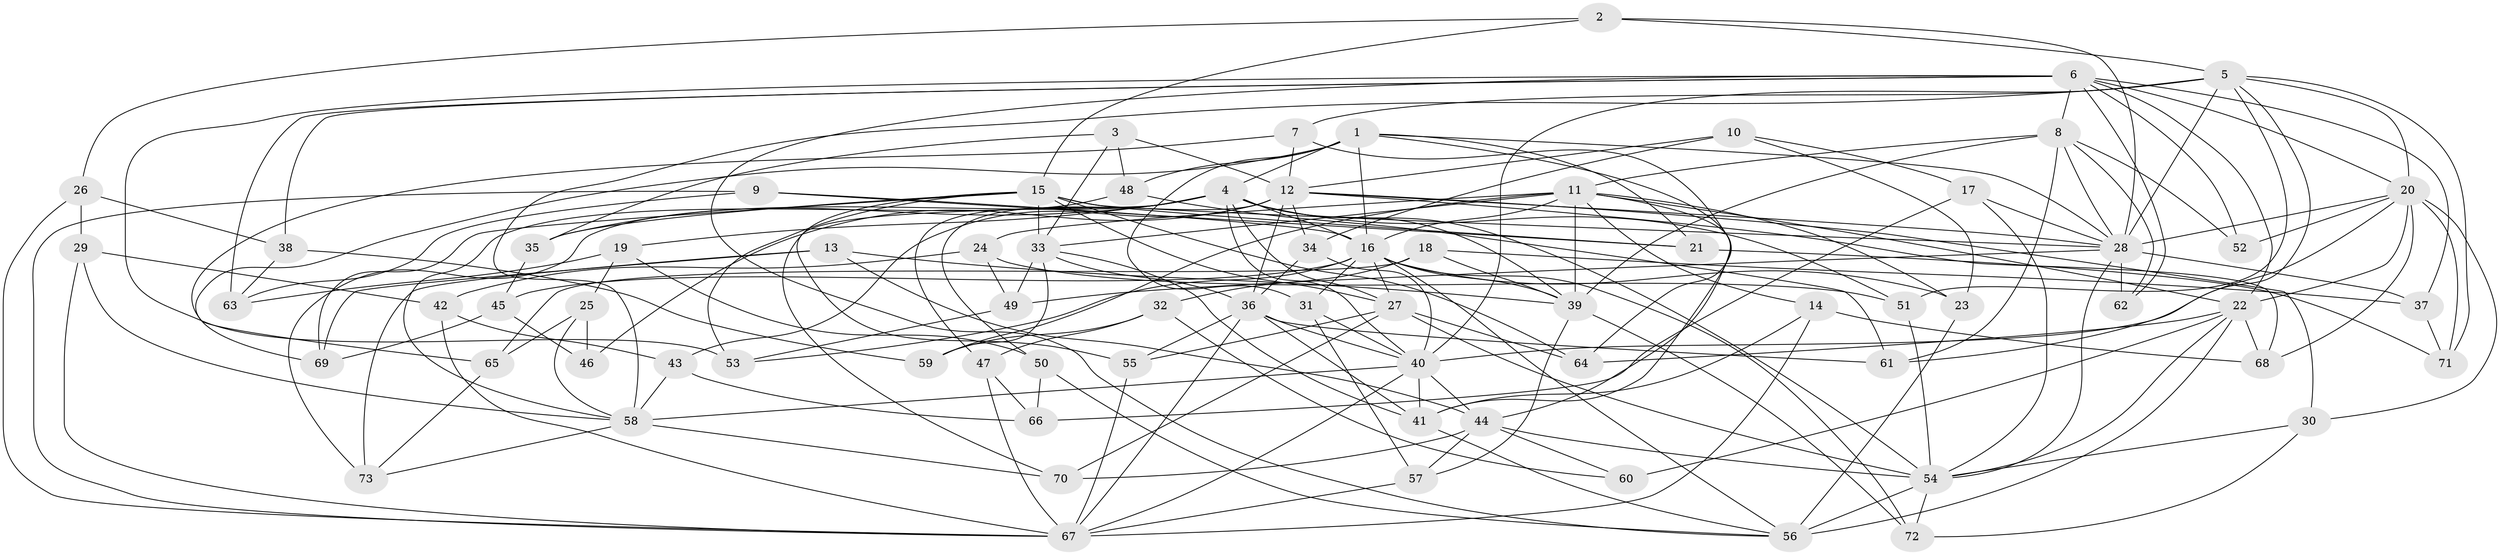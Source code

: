 // original degree distribution, {4: 1.0}
// Generated by graph-tools (version 1.1) at 2025/53/03/04/25 22:53:36]
// undirected, 73 vertices, 201 edges
graph export_dot {
  node [color=gray90,style=filled];
  1;
  2;
  3;
  4;
  5;
  6;
  7;
  8;
  9;
  10;
  11;
  12;
  13;
  14;
  15;
  16;
  17;
  18;
  19;
  20;
  21;
  22;
  23;
  24;
  25;
  26;
  27;
  28;
  29;
  30;
  31;
  32;
  33;
  34;
  35;
  36;
  37;
  38;
  39;
  40;
  41;
  42;
  43;
  44;
  45;
  46;
  47;
  48;
  49;
  50;
  51;
  52;
  53;
  54;
  55;
  56;
  57;
  58;
  59;
  60;
  61;
  62;
  63;
  64;
  65;
  66;
  67;
  68;
  69;
  70;
  71;
  72;
  73;
  1 -- 4 [weight=1.0];
  1 -- 16 [weight=1.0];
  1 -- 21 [weight=1.0];
  1 -- 28 [weight=1.0];
  1 -- 31 [weight=1.0];
  1 -- 41 [weight=1.0];
  1 -- 48 [weight=1.0];
  1 -- 69 [weight=1.0];
  2 -- 5 [weight=1.0];
  2 -- 15 [weight=1.0];
  2 -- 26 [weight=1.0];
  2 -- 28 [weight=1.0];
  3 -- 12 [weight=1.0];
  3 -- 33 [weight=1.0];
  3 -- 35 [weight=1.0];
  3 -- 48 [weight=1.0];
  4 -- 16 [weight=1.0];
  4 -- 19 [weight=1.0];
  4 -- 27 [weight=1.0];
  4 -- 35 [weight=1.0];
  4 -- 39 [weight=1.0];
  4 -- 40 [weight=1.0];
  4 -- 47 [weight=1.0];
  4 -- 51 [weight=1.0];
  4 -- 54 [weight=1.0];
  4 -- 70 [weight=1.0];
  4 -- 73 [weight=1.0];
  5 -- 7 [weight=1.0];
  5 -- 20 [weight=2.0];
  5 -- 28 [weight=1.0];
  5 -- 40 [weight=1.0];
  5 -- 51 [weight=1.0];
  5 -- 58 [weight=3.0];
  5 -- 61 [weight=1.0];
  5 -- 71 [weight=1.0];
  6 -- 8 [weight=2.0];
  6 -- 20 [weight=1.0];
  6 -- 22 [weight=1.0];
  6 -- 37 [weight=1.0];
  6 -- 38 [weight=1.0];
  6 -- 52 [weight=2.0];
  6 -- 53 [weight=1.0];
  6 -- 56 [weight=1.0];
  6 -- 62 [weight=1.0];
  6 -- 63 [weight=1.0];
  7 -- 12 [weight=1.0];
  7 -- 64 [weight=1.0];
  7 -- 65 [weight=1.0];
  8 -- 11 [weight=1.0];
  8 -- 28 [weight=1.0];
  8 -- 39 [weight=2.0];
  8 -- 52 [weight=1.0];
  8 -- 61 [weight=1.0];
  8 -- 62 [weight=2.0];
  9 -- 16 [weight=1.0];
  9 -- 21 [weight=1.0];
  9 -- 63 [weight=1.0];
  9 -- 67 [weight=1.0];
  10 -- 12 [weight=1.0];
  10 -- 17 [weight=1.0];
  10 -- 23 [weight=1.0];
  10 -- 34 [weight=1.0];
  11 -- 14 [weight=1.0];
  11 -- 16 [weight=1.0];
  11 -- 22 [weight=1.0];
  11 -- 23 [weight=1.0];
  11 -- 24 [weight=1.0];
  11 -- 33 [weight=1.0];
  11 -- 39 [weight=2.0];
  11 -- 44 [weight=2.0];
  11 -- 59 [weight=1.0];
  12 -- 28 [weight=1.0];
  12 -- 30 [weight=1.0];
  12 -- 34 [weight=1.0];
  12 -- 36 [weight=1.0];
  12 -- 43 [weight=1.0];
  12 -- 46 [weight=2.0];
  12 -- 50 [weight=1.0];
  12 -- 68 [weight=1.0];
  13 -- 39 [weight=1.0];
  13 -- 44 [weight=1.0];
  13 -- 69 [weight=1.0];
  13 -- 73 [weight=1.0];
  14 -- 41 [weight=1.0];
  14 -- 67 [weight=1.0];
  14 -- 68 [weight=1.0];
  15 -- 21 [weight=1.0];
  15 -- 27 [weight=2.0];
  15 -- 28 [weight=1.0];
  15 -- 33 [weight=2.0];
  15 -- 35 [weight=1.0];
  15 -- 53 [weight=1.0];
  15 -- 55 [weight=1.0];
  15 -- 64 [weight=1.0];
  15 -- 69 [weight=1.0];
  16 -- 23 [weight=1.0];
  16 -- 27 [weight=1.0];
  16 -- 31 [weight=1.0];
  16 -- 39 [weight=1.0];
  16 -- 45 [weight=1.0];
  16 -- 53 [weight=1.0];
  16 -- 56 [weight=1.0];
  16 -- 72 [weight=1.0];
  17 -- 28 [weight=1.0];
  17 -- 54 [weight=1.0];
  17 -- 66 [weight=1.0];
  18 -- 32 [weight=1.0];
  18 -- 37 [weight=1.0];
  18 -- 39 [weight=1.0];
  18 -- 65 [weight=1.0];
  19 -- 25 [weight=1.0];
  19 -- 50 [weight=1.0];
  19 -- 63 [weight=1.0];
  20 -- 22 [weight=1.0];
  20 -- 28 [weight=1.0];
  20 -- 30 [weight=1.0];
  20 -- 40 [weight=1.0];
  20 -- 52 [weight=1.0];
  20 -- 68 [weight=1.0];
  20 -- 71 [weight=1.0];
  21 -- 71 [weight=1.0];
  22 -- 54 [weight=1.0];
  22 -- 56 [weight=2.0];
  22 -- 60 [weight=2.0];
  22 -- 64 [weight=1.0];
  22 -- 68 [weight=1.0];
  23 -- 56 [weight=1.0];
  24 -- 42 [weight=1.0];
  24 -- 49 [weight=1.0];
  24 -- 51 [weight=1.0];
  25 -- 46 [weight=1.0];
  25 -- 58 [weight=1.0];
  25 -- 65 [weight=1.0];
  26 -- 29 [weight=1.0];
  26 -- 38 [weight=1.0];
  26 -- 67 [weight=1.0];
  27 -- 54 [weight=1.0];
  27 -- 55 [weight=1.0];
  27 -- 64 [weight=1.0];
  27 -- 70 [weight=1.0];
  28 -- 37 [weight=1.0];
  28 -- 49 [weight=1.0];
  28 -- 54 [weight=1.0];
  28 -- 62 [weight=1.0];
  29 -- 42 [weight=1.0];
  29 -- 58 [weight=1.0];
  29 -- 67 [weight=1.0];
  30 -- 54 [weight=1.0];
  30 -- 72 [weight=1.0];
  31 -- 40 [weight=1.0];
  31 -- 57 [weight=1.0];
  32 -- 47 [weight=1.0];
  32 -- 59 [weight=1.0];
  32 -- 60 [weight=1.0];
  33 -- 36 [weight=1.0];
  33 -- 41 [weight=1.0];
  33 -- 49 [weight=1.0];
  33 -- 59 [weight=1.0];
  34 -- 36 [weight=1.0];
  34 -- 40 [weight=1.0];
  35 -- 45 [weight=1.0];
  36 -- 40 [weight=1.0];
  36 -- 41 [weight=1.0];
  36 -- 55 [weight=1.0];
  36 -- 61 [weight=1.0];
  36 -- 67 [weight=1.0];
  37 -- 71 [weight=1.0];
  38 -- 59 [weight=1.0];
  38 -- 63 [weight=1.0];
  39 -- 57 [weight=1.0];
  39 -- 72 [weight=1.0];
  40 -- 41 [weight=1.0];
  40 -- 44 [weight=1.0];
  40 -- 58 [weight=1.0];
  40 -- 67 [weight=1.0];
  41 -- 56 [weight=1.0];
  42 -- 43 [weight=1.0];
  42 -- 67 [weight=1.0];
  43 -- 58 [weight=1.0];
  43 -- 66 [weight=1.0];
  44 -- 54 [weight=1.0];
  44 -- 57 [weight=1.0];
  44 -- 60 [weight=1.0];
  44 -- 70 [weight=1.0];
  45 -- 46 [weight=1.0];
  45 -- 69 [weight=1.0];
  47 -- 66 [weight=1.0];
  47 -- 67 [weight=1.0];
  48 -- 58 [weight=1.0];
  48 -- 61 [weight=1.0];
  49 -- 53 [weight=1.0];
  50 -- 56 [weight=1.0];
  50 -- 66 [weight=1.0];
  51 -- 54 [weight=1.0];
  54 -- 56 [weight=1.0];
  54 -- 72 [weight=1.0];
  55 -- 67 [weight=1.0];
  57 -- 67 [weight=1.0];
  58 -- 70 [weight=1.0];
  58 -- 73 [weight=1.0];
  65 -- 73 [weight=1.0];
}
